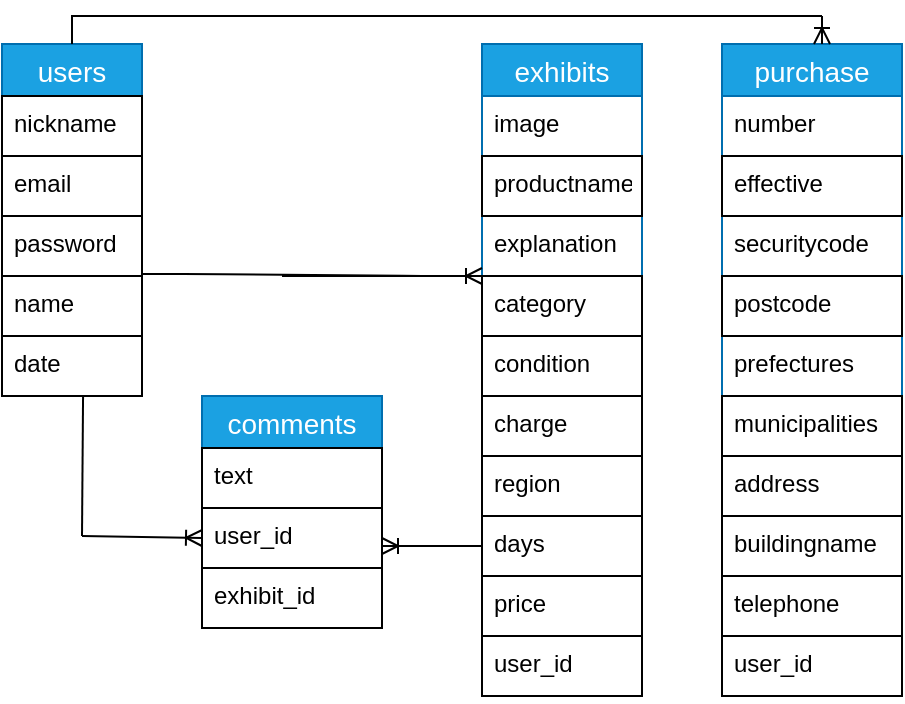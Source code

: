 <mxfile>
    <diagram id="1YAMwhnbP25Zy_cD3H6s" name="ページ1">
        <mxGraphModel dx="477" dy="385" grid="1" gridSize="10" guides="1" tooltips="1" connect="1" arrows="1" fold="1" page="1" pageScale="1" pageWidth="827" pageHeight="1169" math="0" shadow="0">
            <root>
                <mxCell id="0"/>
                <mxCell id="1" parent="0"/>
                <mxCell id="2" value="users" style="swimlane;fontStyle=0;childLayout=stackLayout;horizontal=1;startSize=26;horizontalStack=0;resizeParent=1;resizeParentMax=0;resizeLast=0;collapsible=1;marginBottom=0;align=center;fontSize=14;fillColor=#1ba1e2;fontColor=#ffffff;strokeColor=#006EAF;" vertex="1" parent="1">
                    <mxGeometry x="120" y="24" width="70" height="26" as="geometry"/>
                </mxCell>
                <mxCell id="6" value="name" style="text;strokeColor=default;fillColor=none;spacingLeft=4;spacingRight=4;overflow=hidden;rotatable=0;points=[[0,0.5],[1,0.5]];portConstraint=eastwest;fontSize=12;" vertex="1" parent="1">
                    <mxGeometry x="120" y="140" width="70" height="30" as="geometry"/>
                </mxCell>
                <mxCell id="7" value="date" style="text;strokeColor=default;fillColor=none;spacingLeft=4;spacingRight=4;overflow=hidden;rotatable=0;points=[[0,0.5],[1,0.5]];portConstraint=eastwest;fontSize=12;" vertex="1" parent="1">
                    <mxGeometry x="120" y="170" width="70" height="30" as="geometry"/>
                </mxCell>
                <mxCell id="5" value="password" style="text;strokeColor=default;fillColor=none;spacingLeft=4;spacingRight=4;overflow=hidden;rotatable=0;points=[[0,0.5],[1,0.5]];portConstraint=eastwest;fontSize=12;" vertex="1" parent="1">
                    <mxGeometry x="120" y="110" width="70" height="30" as="geometry"/>
                </mxCell>
                <mxCell id="4" value="email" style="text;strokeColor=default;fillColor=none;spacingLeft=4;spacingRight=4;overflow=hidden;rotatable=0;points=[[0,0.5],[1,0.5]];portConstraint=eastwest;fontSize=12;" vertex="1" parent="1">
                    <mxGeometry x="120" y="80" width="70" height="30" as="geometry"/>
                </mxCell>
                <mxCell id="3" value="nickname" style="text;strokeColor=default;fillColor=none;spacingLeft=4;spacingRight=4;overflow=hidden;rotatable=0;points=[[0,0.5],[1,0.5]];portConstraint=eastwest;fontSize=12;" vertex="1" parent="1">
                    <mxGeometry x="120" y="50" width="70" height="30" as="geometry"/>
                </mxCell>
                <mxCell id="9" value="exhibits" style="swimlane;fontStyle=0;childLayout=stackLayout;horizontal=1;startSize=26;horizontalStack=0;resizeParent=1;resizeParentMax=0;resizeLast=0;collapsible=1;marginBottom=0;align=center;fontSize=14;strokeColor=#006EAF;fillColor=#1ba1e2;fontColor=#ffffff;" vertex="1" parent="1">
                    <mxGeometry x="360" y="24" width="80" height="116" as="geometry"/>
                </mxCell>
                <mxCell id="10" value="image" style="text;strokeColor=none;fillColor=none;spacingLeft=4;spacingRight=4;overflow=hidden;rotatable=0;points=[[0,0.5],[1,0.5]];portConstraint=eastwest;fontSize=12;" vertex="1" parent="9">
                    <mxGeometry y="26" width="80" height="30" as="geometry"/>
                </mxCell>
                <mxCell id="11" value="productname" style="text;strokeColor=default;fillColor=none;spacingLeft=4;spacingRight=4;overflow=hidden;rotatable=0;points=[[0,0.5],[1,0.5]];portConstraint=eastwest;fontSize=12;" vertex="1" parent="9">
                    <mxGeometry y="56" width="80" height="30" as="geometry"/>
                </mxCell>
                <mxCell id="12" value="explanation" style="text;strokeColor=none;fillColor=none;spacingLeft=4;spacingRight=4;overflow=hidden;rotatable=0;points=[[0,0.5],[1,0.5]];portConstraint=eastwest;fontSize=12;" vertex="1" parent="9">
                    <mxGeometry y="86" width="80" height="30" as="geometry"/>
                </mxCell>
                <mxCell id="13" value="category" style="text;strokeColor=default;fillColor=none;spacingLeft=4;spacingRight=4;overflow=hidden;rotatable=0;points=[[0,0.5],[1,0.5]];portConstraint=eastwest;fontSize=12;" vertex="1" parent="1">
                    <mxGeometry x="360" y="140" width="80" height="30" as="geometry"/>
                </mxCell>
                <mxCell id="14" value="condition" style="text;strokeColor=default;fillColor=none;spacingLeft=4;spacingRight=4;overflow=hidden;rotatable=0;points=[[0,0.5],[1,0.5]];portConstraint=eastwest;fontSize=12;" vertex="1" parent="1">
                    <mxGeometry x="360" y="170" width="80" height="30" as="geometry"/>
                </mxCell>
                <mxCell id="15" value="charge" style="text;strokeColor=default;fillColor=none;spacingLeft=4;spacingRight=4;overflow=hidden;rotatable=0;points=[[0,0.5],[1,0.5]];portConstraint=eastwest;fontSize=12;" vertex="1" parent="1">
                    <mxGeometry x="360" y="200" width="80" height="30" as="geometry"/>
                </mxCell>
                <mxCell id="16" value="region" style="text;strokeColor=default;fillColor=none;spacingLeft=4;spacingRight=4;overflow=hidden;rotatable=0;points=[[0,0.5],[1,0.5]];portConstraint=eastwest;fontSize=12;labelBorderColor=none;" vertex="1" parent="1">
                    <mxGeometry x="360" y="230" width="80" height="30" as="geometry"/>
                </mxCell>
                <mxCell id="17" value="days" style="text;strokeColor=default;fillColor=none;spacingLeft=4;spacingRight=4;overflow=hidden;rotatable=0;points=[[0,0.5],[1,0.5]];portConstraint=eastwest;fontSize=12;labelBorderColor=none;fontColor=default;" vertex="1" parent="1">
                    <mxGeometry x="360" y="260" width="80" height="30" as="geometry"/>
                </mxCell>
                <mxCell id="18" value="price" style="text;strokeColor=default;fillColor=none;spacingLeft=4;spacingRight=4;overflow=hidden;rotatable=0;points=[[0,0.5],[1,0.5]];portConstraint=eastwest;fontSize=12;labelBorderColor=none;fontColor=default;" vertex="1" parent="1">
                    <mxGeometry x="360" y="290" width="80" height="30" as="geometry"/>
                </mxCell>
                <mxCell id="19" value="user_id" style="text;strokeColor=default;fillColor=none;spacingLeft=4;spacingRight=4;overflow=hidden;rotatable=0;points=[[0,0.5],[1,0.5]];portConstraint=eastwest;fontSize=12;labelBorderColor=none;fontColor=default;" vertex="1" parent="1">
                    <mxGeometry x="360" y="320" width="80" height="30" as="geometry"/>
                </mxCell>
                <mxCell id="20" value="purchase" style="swimlane;fontStyle=0;childLayout=stackLayout;horizontal=1;startSize=26;horizontalStack=0;resizeParent=1;resizeParentMax=0;resizeLast=0;collapsible=1;marginBottom=0;align=center;fontSize=14;labelBorderColor=none;strokeColor=#006EAF;fontColor=#ffffff;fillColor=#1ba1e2;" vertex="1" parent="1">
                    <mxGeometry x="480" y="24" width="90" height="176" as="geometry"/>
                </mxCell>
                <mxCell id="21" value="number" style="text;strokeColor=none;fillColor=none;spacingLeft=4;spacingRight=4;overflow=hidden;rotatable=0;points=[[0,0.5],[1,0.5]];portConstraint=eastwest;fontSize=12;labelBorderColor=none;fontColor=default;" vertex="1" parent="20">
                    <mxGeometry y="26" width="90" height="30" as="geometry"/>
                </mxCell>
                <mxCell id="22" value="effective" style="text;strokeColor=default;fillColor=none;spacingLeft=4;spacingRight=4;overflow=hidden;rotatable=0;points=[[0,0.5],[1,0.5]];portConstraint=eastwest;fontSize=12;labelBorderColor=none;fontColor=default;" vertex="1" parent="20">
                    <mxGeometry y="56" width="90" height="30" as="geometry"/>
                </mxCell>
                <mxCell id="23" value="securitycode" style="text;strokeColor=none;fillColor=none;spacingLeft=4;spacingRight=4;overflow=hidden;rotatable=0;points=[[0,0.5],[1,0.5]];portConstraint=eastwest;fontSize=12;labelBorderColor=none;fontColor=default;" vertex="1" parent="20">
                    <mxGeometry y="86" width="90" height="30" as="geometry"/>
                </mxCell>
                <mxCell id="24" value="postcode" style="text;strokeColor=default;fillColor=none;spacingLeft=4;spacingRight=4;overflow=hidden;rotatable=0;points=[[0,0.5],[1,0.5]];portConstraint=eastwest;fontSize=12;labelBorderColor=none;fontColor=default;" vertex="1" parent="20">
                    <mxGeometry y="116" width="90" height="30" as="geometry"/>
                </mxCell>
                <mxCell id="25" value="prefectures" style="text;strokeColor=none;fillColor=none;spacingLeft=4;spacingRight=4;overflow=hidden;rotatable=0;points=[[0,0.5],[1,0.5]];portConstraint=eastwest;fontSize=12;labelBorderColor=none;fontColor=default;" vertex="1" parent="20">
                    <mxGeometry y="146" width="90" height="30" as="geometry"/>
                </mxCell>
                <mxCell id="26" value="municipalities&#10;&#10;" style="text;strokeColor=default;fillColor=none;spacingLeft=4;spacingRight=4;overflow=hidden;rotatable=0;points=[[0,0.5],[1,0.5]];portConstraint=eastwest;fontSize=12;labelBorderColor=none;fontColor=default;" vertex="1" parent="1">
                    <mxGeometry x="480" y="200" width="90" height="30" as="geometry"/>
                </mxCell>
                <mxCell id="28" value="address" style="text;strokeColor=default;fillColor=none;spacingLeft=4;spacingRight=4;overflow=hidden;rotatable=0;points=[[0,0.5],[1,0.5]];portConstraint=eastwest;fontSize=12;labelBorderColor=none;fontColor=default;" vertex="1" parent="1">
                    <mxGeometry x="480" y="230" width="90" height="30" as="geometry"/>
                </mxCell>
                <mxCell id="29" value="buildingname" style="text;strokeColor=default;fillColor=none;spacingLeft=4;spacingRight=4;overflow=hidden;rotatable=0;points=[[0,0.5],[1,0.5]];portConstraint=eastwest;fontSize=12;labelBorderColor=none;fontColor=default;" vertex="1" parent="1">
                    <mxGeometry x="480" y="260" width="90" height="30" as="geometry"/>
                </mxCell>
                <mxCell id="30" value="telephone" style="text;strokeColor=default;fillColor=none;spacingLeft=4;spacingRight=4;overflow=hidden;rotatable=0;points=[[0,0.5],[1,0.5]];portConstraint=eastwest;fontSize=12;labelBorderColor=none;fontColor=default;" vertex="1" parent="1">
                    <mxGeometry x="480" y="290" width="90" height="30" as="geometry"/>
                </mxCell>
                <mxCell id="31" value="user_id" style="text;strokeColor=default;fillColor=none;spacingLeft=4;spacingRight=4;overflow=hidden;rotatable=0;points=[[0,0.5],[1,0.5]];portConstraint=eastwest;fontSize=12;labelBorderColor=none;fontColor=default;" vertex="1" parent="1">
                    <mxGeometry x="480" y="320" width="90" height="30" as="geometry"/>
                </mxCell>
                <mxCell id="32" value="comments" style="swimlane;fontStyle=0;childLayout=stackLayout;horizontal=1;startSize=26;horizontalStack=0;resizeParent=1;resizeParentMax=0;resizeLast=0;collapsible=1;marginBottom=0;align=center;fontSize=14;labelBorderColor=none;strokeColor=#006EAF;fontColor=#ffffff;fillColor=#1ba1e2;" vertex="1" parent="1">
                    <mxGeometry x="220" y="200" width="90" height="116" as="geometry"/>
                </mxCell>
                <mxCell id="33" value="text" style="text;strokeColor=default;fillColor=none;spacingLeft=4;spacingRight=4;overflow=hidden;rotatable=0;points=[[0,0.5],[1,0.5]];portConstraint=eastwest;fontSize=12;labelBorderColor=none;fontColor=default;" vertex="1" parent="32">
                    <mxGeometry y="26" width="90" height="30" as="geometry"/>
                </mxCell>
                <mxCell id="34" value="user_id" style="text;strokeColor=default;fillColor=none;spacingLeft=4;spacingRight=4;overflow=hidden;rotatable=0;points=[[0,0.5],[1,0.5]];portConstraint=eastwest;fontSize=12;labelBorderColor=none;fontColor=default;" vertex="1" parent="32">
                    <mxGeometry y="56" width="90" height="30" as="geometry"/>
                </mxCell>
                <mxCell id="35" value="exhibit_id" style="text;strokeColor=default;fillColor=none;spacingLeft=4;spacingRight=4;overflow=hidden;rotatable=0;points=[[0,0.5],[1,0.5]];portConstraint=eastwest;fontSize=12;labelBorderColor=none;fontColor=default;" vertex="1" parent="32">
                    <mxGeometry y="86" width="90" height="30" as="geometry"/>
                </mxCell>
                <mxCell id="36" value="" style="edgeStyle=entityRelationEdgeStyle;fontSize=12;html=1;endArrow=ERoneToMany;fontColor=default;exitX=1.007;exitY=0.967;exitDx=0;exitDy=0;exitPerimeter=0;" edge="1" parent="1" source="5">
                    <mxGeometry width="100" height="100" relative="1" as="geometry">
                        <mxPoint x="310" y="240" as="sourcePoint"/>
                        <mxPoint x="360" y="140" as="targetPoint"/>
                    </mxGeometry>
                </mxCell>
                <mxCell id="39" style="edgeStyle=none;html=1;exitX=0;exitY=0.5;exitDx=0;exitDy=0;fontColor=default;endArrow=ERoneToMany;endFill=0;" edge="1" parent="1" source="17">
                    <mxGeometry relative="1" as="geometry">
                        <mxPoint x="310" y="275" as="targetPoint"/>
                    </mxGeometry>
                </mxCell>
                <mxCell id="40" style="edgeStyle=none;html=1;fontColor=default;endArrow=ERoneToMany;endFill=0;entryX=0;entryY=0.5;entryDx=0;entryDy=0;" edge="1" parent="1" target="34">
                    <mxGeometry relative="1" as="geometry">
                        <mxPoint x="90" y="220" as="targetPoint"/>
                        <mxPoint x="160" y="270" as="sourcePoint"/>
                    </mxGeometry>
                </mxCell>
                <mxCell id="41" value="" style="endArrow=none;html=1;rounded=0;fontColor=default;exitX=0.579;exitY=0.995;exitDx=0;exitDy=0;exitPerimeter=0;" edge="1" parent="1" source="7">
                    <mxGeometry relative="1" as="geometry">
                        <mxPoint x="150" y="220" as="sourcePoint"/>
                        <mxPoint x="160" y="270" as="targetPoint"/>
                    </mxGeometry>
                </mxCell>
                <mxCell id="42" value="" style="endArrow=none;html=1;rounded=0;fontColor=default;" edge="1" parent="1">
                    <mxGeometry relative="1" as="geometry">
                        <mxPoint x="260" y="140" as="sourcePoint"/>
                        <mxPoint x="420" y="140" as="targetPoint"/>
                    </mxGeometry>
                </mxCell>
                <mxCell id="43" value="" style="endArrow=none;html=1;rounded=0;fontColor=default;" edge="1" parent="1">
                    <mxGeometry relative="1" as="geometry">
                        <mxPoint x="260" y="140" as="sourcePoint"/>
                        <mxPoint x="420" y="140" as="targetPoint"/>
                    </mxGeometry>
                </mxCell>
                <mxCell id="44" value="" style="endArrow=none;html=1;rounded=0;fontColor=default;" edge="1" parent="1">
                    <mxGeometry relative="1" as="geometry">
                        <mxPoint x="260" y="140" as="sourcePoint"/>
                        <mxPoint x="420" y="140" as="targetPoint"/>
                    </mxGeometry>
                </mxCell>
                <mxCell id="51" value="" style="endArrow=none;html=1;rounded=0;fontColor=default;exitX=0.5;exitY=0;exitDx=0;exitDy=0;" edge="1" parent="1" source="2">
                    <mxGeometry relative="1" as="geometry">
                        <mxPoint x="260" y="60" as="sourcePoint"/>
                        <mxPoint x="530" y="10" as="targetPoint"/>
                        <Array as="points">
                            <mxPoint x="155" y="10"/>
                        </Array>
                    </mxGeometry>
                </mxCell>
                <mxCell id="57" value="" style="endArrow=ERoneToMany;html=1;rounded=0;fontColor=default;endFill=0;" edge="1" parent="1">
                    <mxGeometry relative="1" as="geometry">
                        <mxPoint x="530" y="24" as="sourcePoint"/>
                        <mxPoint x="530" y="24" as="targetPoint"/>
                        <Array as="points">
                            <mxPoint x="530" y="10"/>
                            <mxPoint x="530" y="24"/>
                        </Array>
                    </mxGeometry>
                </mxCell>
            </root>
        </mxGraphModel>
    </diagram>
</mxfile>